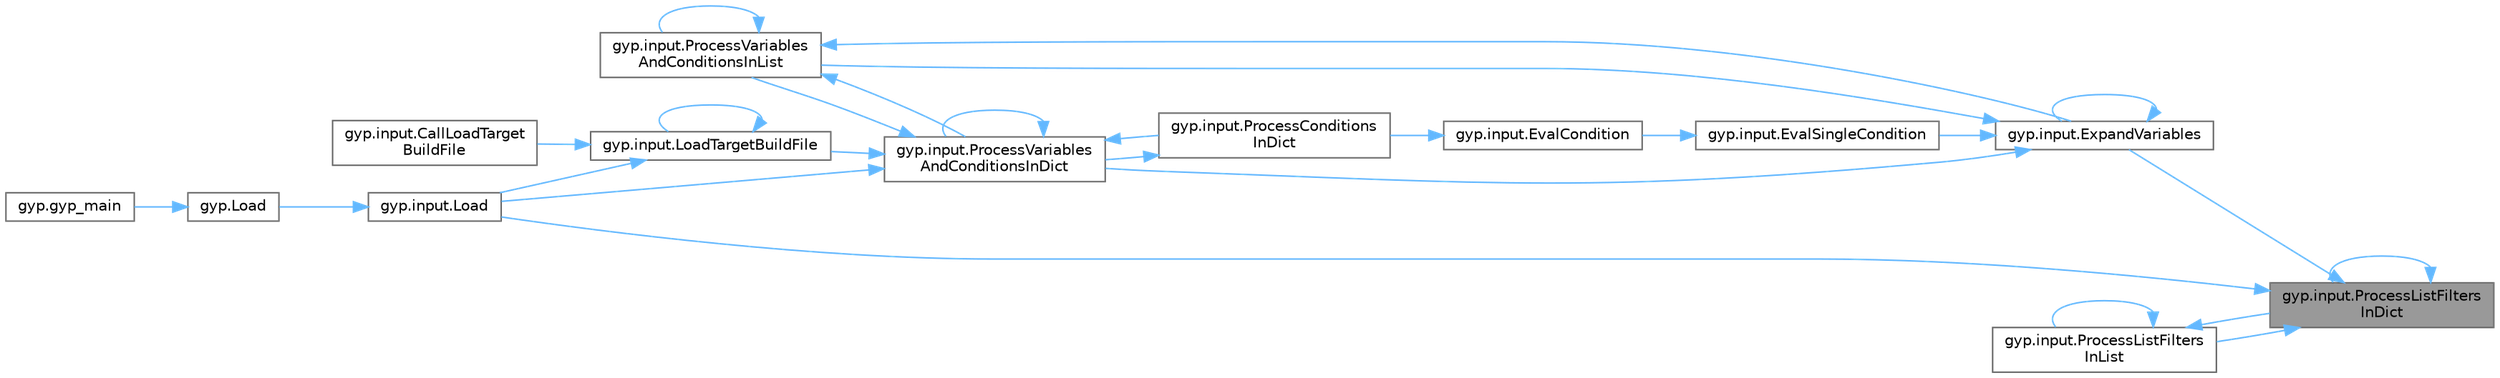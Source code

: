 digraph "gyp.input.ProcessListFiltersInDict"
{
 // LATEX_PDF_SIZE
  bgcolor="transparent";
  edge [fontname=Helvetica,fontsize=10,labelfontname=Helvetica,labelfontsize=10];
  node [fontname=Helvetica,fontsize=10,shape=box,height=0.2,width=0.4];
  rankdir="RL";
  Node1 [id="Node000001",label="gyp.input.ProcessListFilters\lInDict",height=0.2,width=0.4,color="gray40", fillcolor="grey60", style="filled", fontcolor="black",tooltip=" "];
  Node1 -> Node2 [id="edge53_Node000001_Node000002",dir="back",color="steelblue1",style="solid",tooltip=" "];
  Node2 [id="Node000002",label="gyp.input.ExpandVariables",height=0.2,width=0.4,color="grey40", fillcolor="white", style="filled",URL="$namespacegyp_1_1input.html#a5a76133b36dc35144a6a0aa73c3eb6b1",tooltip=" "];
  Node2 -> Node3 [id="edge54_Node000002_Node000003",dir="back",color="steelblue1",style="solid",tooltip=" "];
  Node3 [id="Node000003",label="gyp.input.EvalSingleCondition",height=0.2,width=0.4,color="grey40", fillcolor="white", style="filled",URL="$namespacegyp_1_1input.html#a6e5ae1ee740658967284d9b066103301",tooltip=" "];
  Node3 -> Node4 [id="edge55_Node000003_Node000004",dir="back",color="steelblue1",style="solid",tooltip=" "];
  Node4 [id="Node000004",label="gyp.input.EvalCondition",height=0.2,width=0.4,color="grey40", fillcolor="white", style="filled",URL="$namespacegyp_1_1input.html#a45cb1ad5ab2c335c25578dd840ea9b37",tooltip=" "];
  Node4 -> Node5 [id="edge56_Node000004_Node000005",dir="back",color="steelblue1",style="solid",tooltip=" "];
  Node5 [id="Node000005",label="gyp.input.ProcessConditions\lInDict",height=0.2,width=0.4,color="grey40", fillcolor="white", style="filled",URL="$namespacegyp_1_1input.html#ae8e415a4784b37bae55b0d6660d956ee",tooltip=" "];
  Node5 -> Node6 [id="edge57_Node000005_Node000006",dir="back",color="steelblue1",style="solid",tooltip=" "];
  Node6 [id="Node000006",label="gyp.input.ProcessVariables\lAndConditionsInDict",height=0.2,width=0.4,color="grey40", fillcolor="white", style="filled",URL="$namespacegyp_1_1input.html#a320a7bb6191244f384cafe414b535bce",tooltip=" "];
  Node6 -> Node7 [id="edge58_Node000006_Node000007",dir="back",color="steelblue1",style="solid",tooltip=" "];
  Node7 [id="Node000007",label="gyp.input.Load",height=0.2,width=0.4,color="grey40", fillcolor="white", style="filled",URL="$namespacegyp_1_1input.html#ad90e79d4281c183f60968ae564a1a8b7",tooltip=" "];
  Node7 -> Node8 [id="edge59_Node000007_Node000008",dir="back",color="steelblue1",style="solid",tooltip=" "];
  Node8 [id="Node000008",label="gyp.Load",height=0.2,width=0.4,color="grey40", fillcolor="white", style="filled",URL="$namespacegyp.html#a0bc64fed18f77300277d691e72844798",tooltip=" "];
  Node8 -> Node9 [id="edge60_Node000008_Node000009",dir="back",color="steelblue1",style="solid",tooltip=" "];
  Node9 [id="Node000009",label="gyp.gyp_main",height=0.2,width=0.4,color="grey40", fillcolor="white", style="filled",URL="$namespacegyp.html#ad232b957228659b1c62ea8bb0e317901",tooltip=" "];
  Node6 -> Node10 [id="edge61_Node000006_Node000010",dir="back",color="steelblue1",style="solid",tooltip=" "];
  Node10 [id="Node000010",label="gyp.input.LoadTargetBuildFile",height=0.2,width=0.4,color="grey40", fillcolor="white", style="filled",URL="$namespacegyp_1_1input.html#a38b92f970d0c3fd3dc46270551165908",tooltip=" "];
  Node10 -> Node11 [id="edge62_Node000010_Node000011",dir="back",color="steelblue1",style="solid",tooltip=" "];
  Node11 [id="Node000011",label="gyp.input.CallLoadTarget\lBuildFile",height=0.2,width=0.4,color="grey40", fillcolor="white", style="filled",URL="$namespacegyp_1_1input.html#abda17efe6ce93f08fa61eb5d58b9ef22",tooltip=" "];
  Node10 -> Node7 [id="edge63_Node000010_Node000007",dir="back",color="steelblue1",style="solid",tooltip=" "];
  Node10 -> Node10 [id="edge64_Node000010_Node000010",dir="back",color="steelblue1",style="solid",tooltip=" "];
  Node6 -> Node5 [id="edge65_Node000006_Node000005",dir="back",color="steelblue1",style="solid",tooltip=" "];
  Node6 -> Node6 [id="edge66_Node000006_Node000006",dir="back",color="steelblue1",style="solid",tooltip=" "];
  Node6 -> Node12 [id="edge67_Node000006_Node000012",dir="back",color="steelblue1",style="solid",tooltip=" "];
  Node12 [id="Node000012",label="gyp.input.ProcessVariables\lAndConditionsInList",height=0.2,width=0.4,color="grey40", fillcolor="white", style="filled",URL="$namespacegyp_1_1input.html#a87eefb82a85e2ad2143a865f42458f50",tooltip=" "];
  Node12 -> Node2 [id="edge68_Node000012_Node000002",dir="back",color="steelblue1",style="solid",tooltip=" "];
  Node12 -> Node6 [id="edge69_Node000012_Node000006",dir="back",color="steelblue1",style="solid",tooltip=" "];
  Node12 -> Node12 [id="edge70_Node000012_Node000012",dir="back",color="steelblue1",style="solid",tooltip=" "];
  Node2 -> Node2 [id="edge71_Node000002_Node000002",dir="back",color="steelblue1",style="solid",tooltip=" "];
  Node2 -> Node6 [id="edge72_Node000002_Node000006",dir="back",color="steelblue1",style="solid",tooltip=" "];
  Node2 -> Node12 [id="edge73_Node000002_Node000012",dir="back",color="steelblue1",style="solid",tooltip=" "];
  Node1 -> Node7 [id="edge74_Node000001_Node000007",dir="back",color="steelblue1",style="solid",tooltip=" "];
  Node1 -> Node1 [id="edge75_Node000001_Node000001",dir="back",color="steelblue1",style="solid",tooltip=" "];
  Node1 -> Node13 [id="edge76_Node000001_Node000013",dir="back",color="steelblue1",style="solid",tooltip=" "];
  Node13 [id="Node000013",label="gyp.input.ProcessListFilters\lInList",height=0.2,width=0.4,color="grey40", fillcolor="white", style="filled",URL="$namespacegyp_1_1input.html#a27111db2b2c973fc20b99e5df05f790c",tooltip=" "];
  Node13 -> Node1 [id="edge77_Node000013_Node000001",dir="back",color="steelblue1",style="solid",tooltip=" "];
  Node13 -> Node13 [id="edge78_Node000013_Node000013",dir="back",color="steelblue1",style="solid",tooltip=" "];
}
